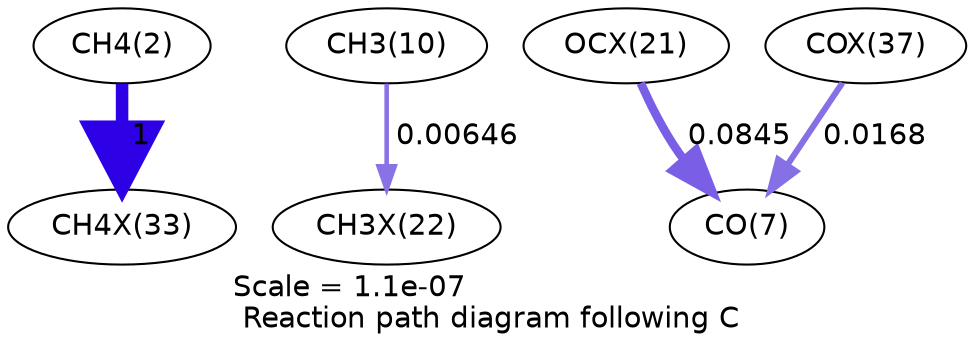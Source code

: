 digraph reaction_paths {
center=1;
s4 -> s45[fontname="Helvetica", penwidth=6, arrowsize=3, color="0.7, 1.5, 0.9"
, label=" 1"];
s12 -> s40[fontname="Helvetica", penwidth=2.19, arrowsize=1.1, color="0.7, 0.506, 0.9"
, label=" 0.00646"];
s39 -> s9[fontname="Helvetica", penwidth=4.13, arrowsize=2.07, color="0.7, 0.584, 0.9"
, label=" 0.0845"];
s49 -> s9[fontname="Helvetica", penwidth=2.92, arrowsize=1.46, color="0.7, 0.517, 0.9"
, label=" 0.0168"];
s4 [ fontname="Helvetica", label="CH4(2)"];
s9 [ fontname="Helvetica", label="CO(7)"];
s12 [ fontname="Helvetica", label="CH3(10)"];
s39 [ fontname="Helvetica", label="OCX(21)"];
s40 [ fontname="Helvetica", label="CH3X(22)"];
s45 [ fontname="Helvetica", label="CH4X(33)"];
s49 [ fontname="Helvetica", label="COX(37)"];
 label = "Scale = 1.1e-07\l Reaction path diagram following C";
 fontname = "Helvetica";
}
